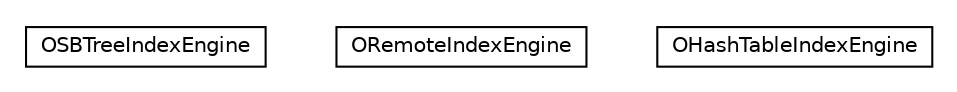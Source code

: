 #!/usr/local/bin/dot
#
# Class diagram 
# Generated by UMLGraph version R5_6-24-gf6e263 (http://www.umlgraph.org/)
#

digraph G {
	edge [fontname="Helvetica",fontsize=10,labelfontname="Helvetica",labelfontsize=10];
	node [fontname="Helvetica",fontsize=10,shape=plaintext];
	nodesep=0.25;
	ranksep=0.5;
	// com.orientechnologies.orient.core.index.engine.OSBTreeIndexEngine
	c253305 [label=<<table title="com.orientechnologies.orient.core.index.engine.OSBTreeIndexEngine" border="0" cellborder="1" cellspacing="0" cellpadding="2" port="p" href="./OSBTreeIndexEngine.html">
		<tr><td><table border="0" cellspacing="0" cellpadding="1">
<tr><td align="center" balign="center"> OSBTreeIndexEngine </td></tr>
		</table></td></tr>
		</table>>, URL="./OSBTreeIndexEngine.html", fontname="Helvetica", fontcolor="black", fontsize=10.0];
	// com.orientechnologies.orient.core.index.engine.ORemoteIndexEngine
	c253306 [label=<<table title="com.orientechnologies.orient.core.index.engine.ORemoteIndexEngine" border="0" cellborder="1" cellspacing="0" cellpadding="2" port="p" href="./ORemoteIndexEngine.html">
		<tr><td><table border="0" cellspacing="0" cellpadding="1">
<tr><td align="center" balign="center"> ORemoteIndexEngine </td></tr>
		</table></td></tr>
		</table>>, URL="./ORemoteIndexEngine.html", fontname="Helvetica", fontcolor="black", fontsize=10.0];
	// com.orientechnologies.orient.core.index.engine.OHashTableIndexEngine
	c253307 [label=<<table title="com.orientechnologies.orient.core.index.engine.OHashTableIndexEngine" border="0" cellborder="1" cellspacing="0" cellpadding="2" port="p" href="./OHashTableIndexEngine.html">
		<tr><td><table border="0" cellspacing="0" cellpadding="1">
<tr><td align="center" balign="center"> OHashTableIndexEngine </td></tr>
		</table></td></tr>
		</table>>, URL="./OHashTableIndexEngine.html", fontname="Helvetica", fontcolor="black", fontsize=10.0];
}


